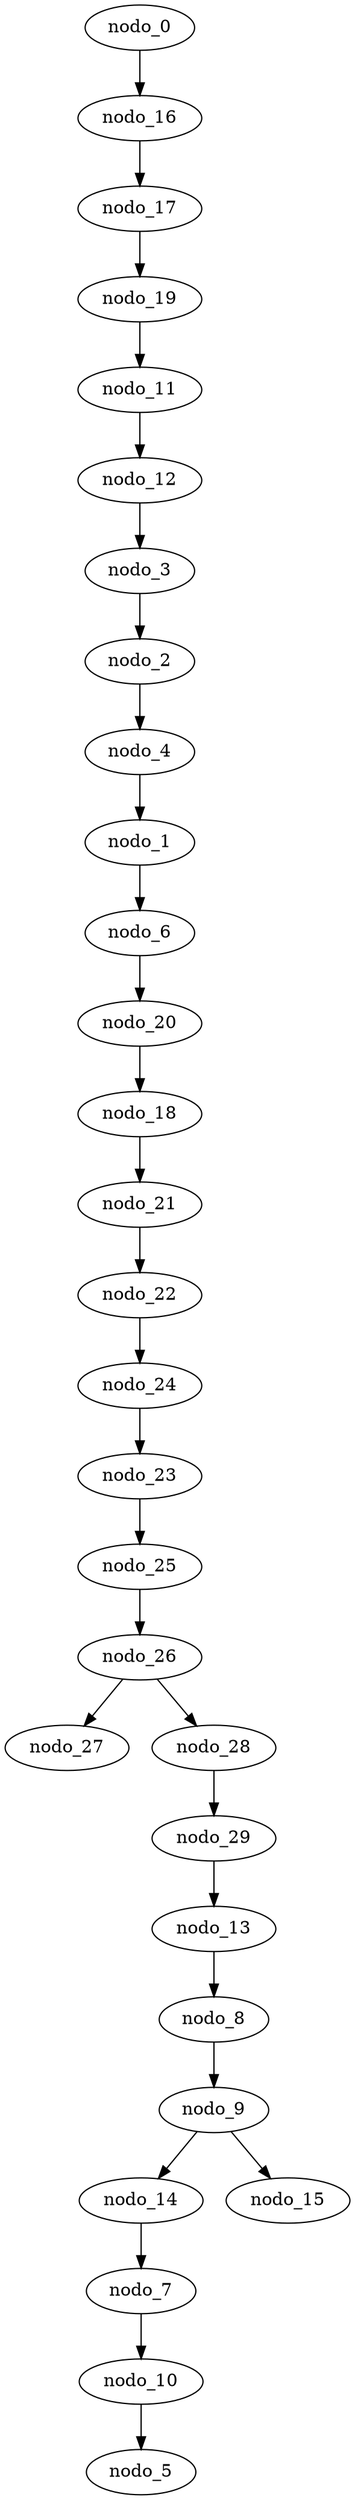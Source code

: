 digraph gen_BarabasiAlbert_30_dfs_r {
  nodo_29 -> nodo_13;
  nodo_12 -> nodo_3;
  nodo_10 -> nodo_5;
  nodo_0 -> nodo_16;
  nodo_24 -> nodo_23;
  nodo_16 -> nodo_17;
  nodo_13 -> nodo_8;
  nodo_14 -> nodo_7;
  nodo_21 -> nodo_22;
  nodo_23 -> nodo_25;
  nodo_19 -> nodo_11;
  nodo_18 -> nodo_21;
  nodo_25 -> nodo_26;
  nodo_20 -> nodo_18;
  nodo_3 -> nodo_2;
  nodo_4 -> nodo_1;
  nodo_2 -> nodo_4;
  nodo_1 -> nodo_6;
  nodo_11 -> nodo_12;
  nodo_17 -> nodo_19;
  nodo_9 -> nodo_15;
  nodo_8 -> nodo_9;
  nodo_9 -> nodo_14;
  nodo_22 -> nodo_24;
  nodo_26 -> nodo_27;
  nodo_26 -> nodo_28;
  nodo_28 -> nodo_29;
  nodo_7 -> nodo_10;
  nodo_6 -> nodo_20;
}